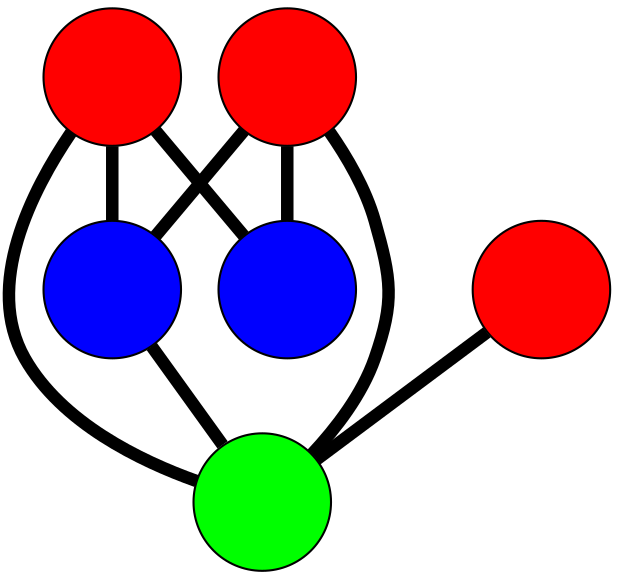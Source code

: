 graph G {
	graph [bb="-174.38,-81.599,161.1,100.29",
		overlap=false,
		sep=0.0,
		splines=true
	];
	node [color=black,
		fixedsize=true,
		fontname="Latin Modern Math",
		fontsize=42,
		height=.92,
		label="\N",
		penwidth=1,
		shape=circle,
		width=.92
	];
	edge [color=black,
		penwidth=6,
		style=bold
	];
	0	 [fillcolor=red,
		height=0.91667,
		label="",
		pos="30.67,-43.477",
		style=filled,
		width=0.91667];
	3	 [fillcolor=blue,
		height=0.91667,
		label="",
		pos="-22.202,67.295",
		style=filled,
		width=0.91667];
	0 -- 3	 [pos="16.362,-13.501 8.8388,2.2613 -0.35772,21.529 -7.8828,37.294"];
	4	 [fillcolor=blue,
		height=0.91667,
		label="",
		pos="128.1,-17.694",
		style=filled,
		width=0.91667];
	0 -- 4	 [pos="62.841,-34.964 73.483,-32.147 85.32,-29.015 95.959,-26.199"];
	5	 [fillcolor=green,
		height=0.91667,
		label="",
		pos="-49.271,-8.7039",
		style=filled,
		width=0.91667];
	0 -- 5	 [pos="-0.008239,-30.132 -6.1726,-27.451 -12.649,-24.634 -18.806,-21.956"];
	1	 [fillcolor=red,
		height=0.91667,
		label="",
		pos="54.089,51.18",
		style=filled,
		width=0.91667];
	1 -- 3	 [pos="21.735,58.014 17.998,58.803 14.186,59.609 10.446,60.399"];
	1 -- 4	 [pos="78.322,28.628 86.5,21.017 95.627,12.523 103.81,4.9084"];
	1 -- 5	 [pos="25.298,34.499 10.962,26.193 -6.3189,16.181 -20.634,7.8878"];
	2	 [fillcolor=red,
		height=0.91667,
		label="",
		pos="-141.38,-48.599",
		style=filled,
		width=0.91667];
	2 -- 5	 [pos="-110.97,-35.426 -100.91,-31.068 -89.714,-26.221 -79.655,-21.864"];
	3 -- 5	 [pos="-33.368,35.944 -34.941,31.528 -36.558,26.989 -38.13,22.574"];
}
